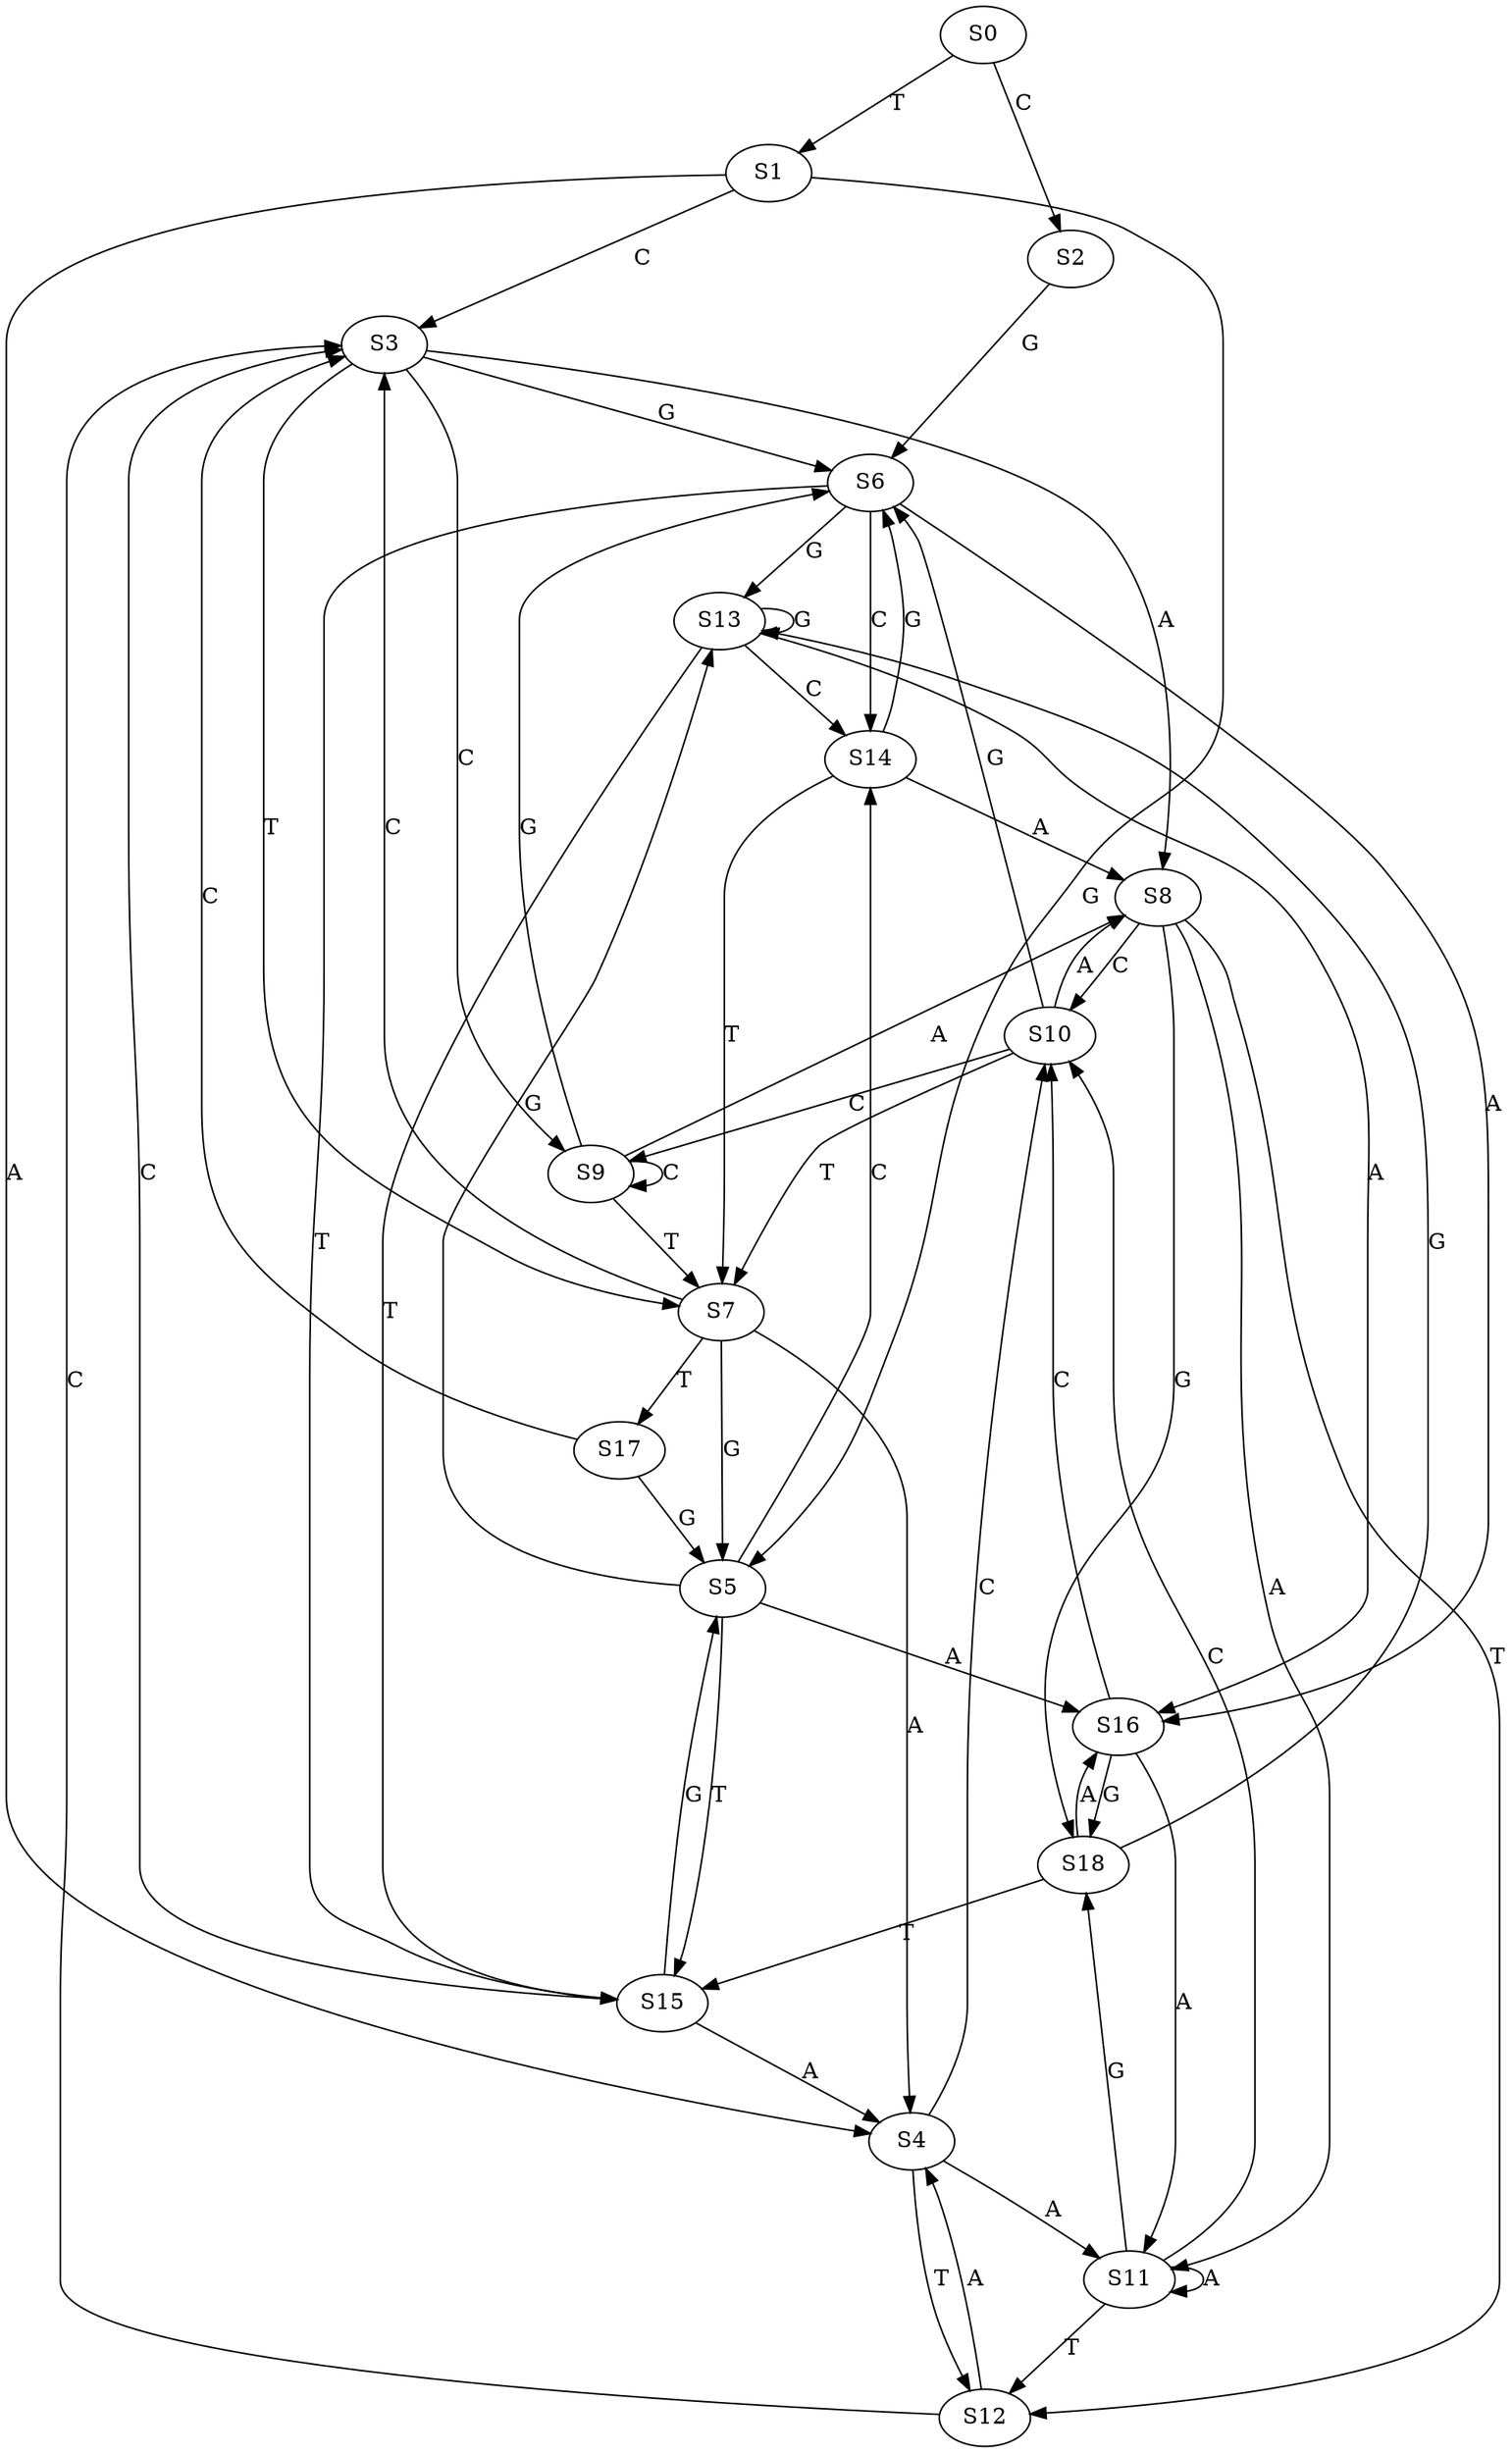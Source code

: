 strict digraph  {
	S0 -> S1 [ label = T ];
	S0 -> S2 [ label = C ];
	S1 -> S3 [ label = C ];
	S1 -> S4 [ label = A ];
	S1 -> S5 [ label = G ];
	S2 -> S6 [ label = G ];
	S3 -> S7 [ label = T ];
	S3 -> S8 [ label = A ];
	S3 -> S9 [ label = C ];
	S3 -> S6 [ label = G ];
	S4 -> S10 [ label = C ];
	S4 -> S11 [ label = A ];
	S4 -> S12 [ label = T ];
	S5 -> S13 [ label = G ];
	S5 -> S14 [ label = C ];
	S5 -> S15 [ label = T ];
	S5 -> S16 [ label = A ];
	S6 -> S13 [ label = G ];
	S6 -> S15 [ label = T ];
	S6 -> S16 [ label = A ];
	S6 -> S14 [ label = C ];
	S7 -> S5 [ label = G ];
	S7 -> S3 [ label = C ];
	S7 -> S4 [ label = A ];
	S7 -> S17 [ label = T ];
	S8 -> S11 [ label = A ];
	S8 -> S10 [ label = C ];
	S8 -> S12 [ label = T ];
	S8 -> S18 [ label = G ];
	S9 -> S8 [ label = A ];
	S9 -> S9 [ label = C ];
	S9 -> S7 [ label = T ];
	S9 -> S6 [ label = G ];
	S10 -> S6 [ label = G ];
	S10 -> S9 [ label = C ];
	S10 -> S8 [ label = A ];
	S10 -> S7 [ label = T ];
	S11 -> S18 [ label = G ];
	S11 -> S10 [ label = C ];
	S11 -> S11 [ label = A ];
	S11 -> S12 [ label = T ];
	S12 -> S3 [ label = C ];
	S12 -> S4 [ label = A ];
	S13 -> S15 [ label = T ];
	S13 -> S14 [ label = C ];
	S13 -> S13 [ label = G ];
	S13 -> S16 [ label = A ];
	S14 -> S6 [ label = G ];
	S14 -> S7 [ label = T ];
	S14 -> S8 [ label = A ];
	S15 -> S4 [ label = A ];
	S15 -> S3 [ label = C ];
	S15 -> S5 [ label = G ];
	S16 -> S11 [ label = A ];
	S16 -> S18 [ label = G ];
	S16 -> S10 [ label = C ];
	S17 -> S5 [ label = G ];
	S17 -> S3 [ label = C ];
	S18 -> S13 [ label = G ];
	S18 -> S15 [ label = T ];
	S18 -> S16 [ label = A ];
}
